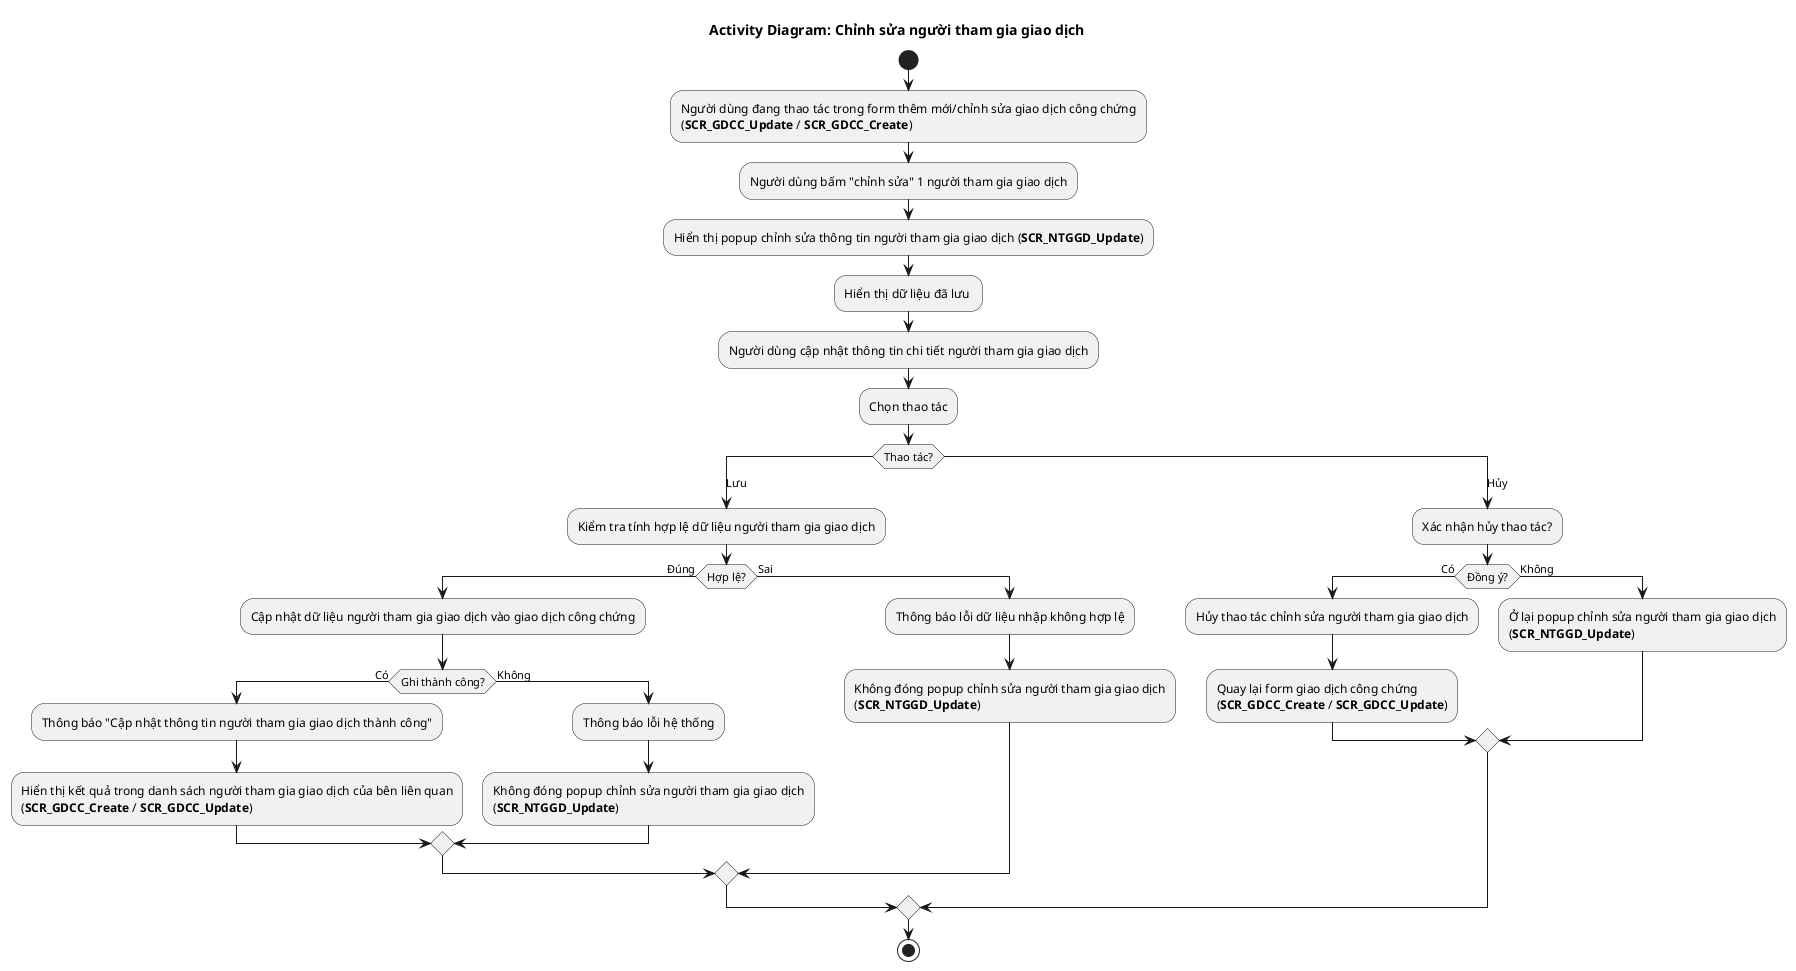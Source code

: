 @startuml AD_NTGGD_Update
!pragma layout smetana
title Activity Diagram: Chỉnh sửa người tham gia giao dịch

start
:Người dùng đang thao tác trong form thêm mới/chỉnh sửa giao dịch công chứng\n(**SCR_GDCC_Update** / **SCR_GDCC_Create**);
:Người dùng bấm "chỉnh sửa" 1 người tham gia giao dịch;
:Hiển thị popup chỉnh sửa thông tin người tham gia giao dịch (**SCR_NTGGD_Update**);
:Hiển thị dữ liệu đã lưu ;
:Người dùng cập nhật thông tin chi tiết người tham gia giao dịch;
:Chọn thao tác;
switch (Thao tác?)
case (Lưu)
    :Kiểm tra tính hợp lệ dữ liệu người tham gia giao dịch;
    if (Hợp lệ?) then (Đúng)
    :Cập nhật dữ liệu người tham gia giao dịch vào giao dịch công chứng;
    if (Ghi thành công?) then (Có)
        :Thông báo "Cập nhật thông tin người tham gia giao dịch thành công";
        :Hiển thị kết quả trong danh sách người tham gia giao dịch của bên liên quan\n(**SCR_GDCC_Create** / **SCR_GDCC_Update**);
    else (Không)
        :Thông báo lỗi hệ thống;
        :Không đóng popup chỉnh sửa người tham gia giao dịch\n(**SCR_NTGGD_Update**);
    endif
    else (Sai)
    :Thông báo lỗi dữ liệu nhập không hợp lệ;
    :Không đóng popup chỉnh sửa người tham gia giao dịch\n(**SCR_NTGGD_Update**);
    endif
case (Hủy)
    :Xác nhận hủy thao tác?;
    if (Đồng ý?) then (Có)
        :Hủy thao tác chỉnh sửa người tham gia giao dịch;
        :Quay lại form giao dịch công chứng\n(**SCR_GDCC_Create** / **SCR_GDCC_Update**);    
    else (Không)
        :Ở lại popup chỉnh sửa người tham gia giao dịch\n(**SCR_NTGGD_Update**);
    endif
endswitch

stop
@enduml
